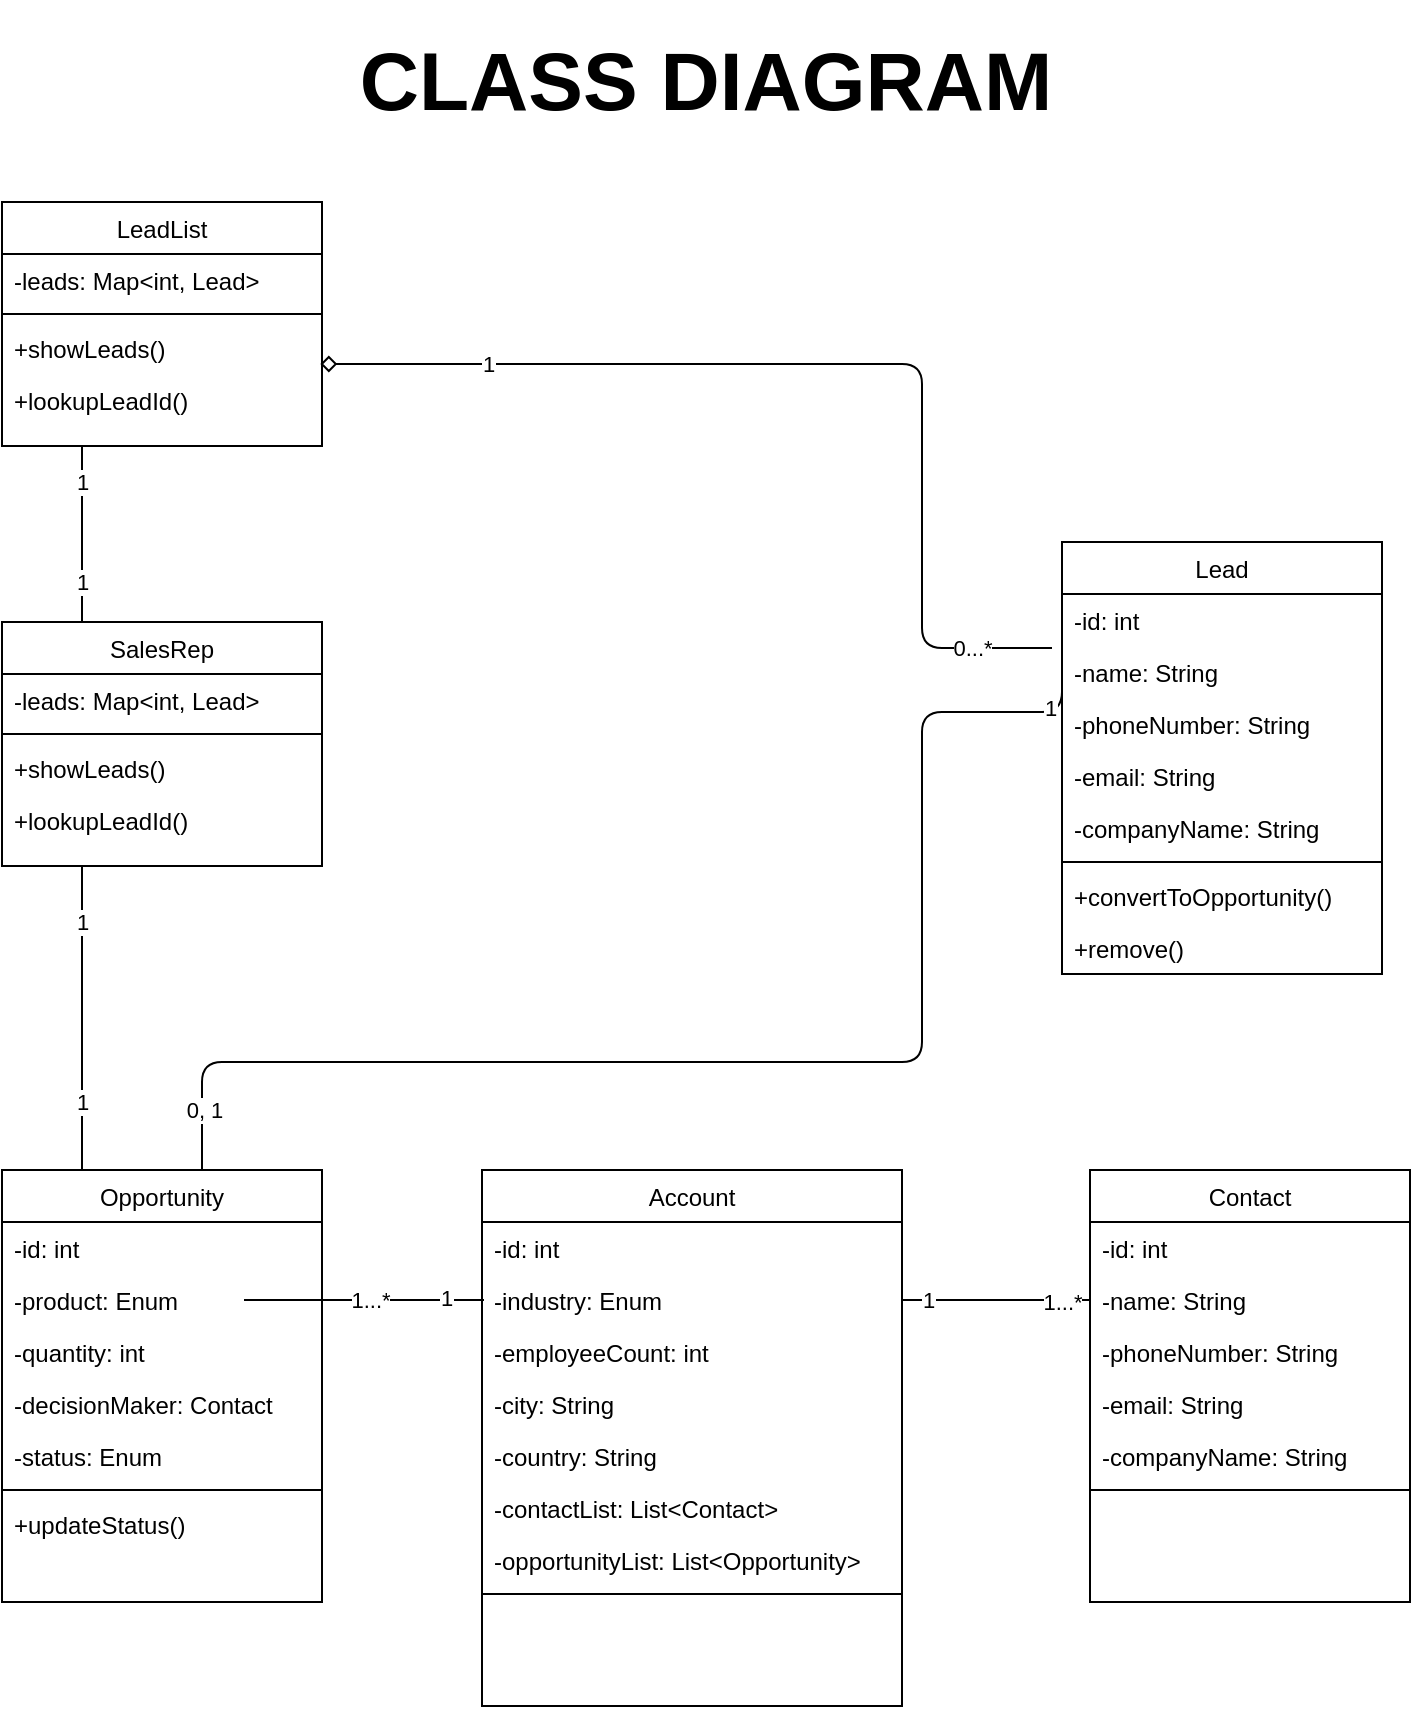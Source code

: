 <mxfile version="14.2.7" type="device"><diagram id="ShRqjvcbMNRCLnZV4lW2" name="Page-1"><mxGraphModel dx="4382" dy="1905" grid="1" gridSize="10" guides="1" tooltips="1" connect="1" arrows="1" fold="1" page="1" pageScale="1" pageWidth="827" pageHeight="1169" math="0" shadow="0"><root><mxCell id="0"/><mxCell id="1" parent="0"/><mxCell id="ehB1fU_HBd_aKXPBFQE8-203" value="Lead" style="swimlane;fontStyle=0;align=center;verticalAlign=top;childLayout=stackLayout;horizontal=1;startSize=26;horizontalStack=0;resizeParent=1;resizeLast=0;collapsible=1;marginBottom=0;rounded=0;shadow=0;strokeWidth=1;" vertex="1" parent="1"><mxGeometry x="-235" y="290" width="160" height="216" as="geometry"><mxRectangle x="550" y="140" width="160" height="26" as="alternateBounds"/></mxGeometry></mxCell><mxCell id="ehB1fU_HBd_aKXPBFQE8-204" value="-id: int" style="text;align=left;verticalAlign=top;spacingLeft=4;spacingRight=4;overflow=hidden;rotatable=0;points=[[0,0.5],[1,0.5]];portConstraint=eastwest;" vertex="1" parent="ehB1fU_HBd_aKXPBFQE8-203"><mxGeometry y="26" width="160" height="26" as="geometry"/></mxCell><mxCell id="ehB1fU_HBd_aKXPBFQE8-205" value="-name: String" style="text;align=left;verticalAlign=top;spacingLeft=4;spacingRight=4;overflow=hidden;rotatable=0;points=[[0,0.5],[1,0.5]];portConstraint=eastwest;" vertex="1" parent="ehB1fU_HBd_aKXPBFQE8-203"><mxGeometry y="52" width="160" height="26" as="geometry"/></mxCell><mxCell id="ehB1fU_HBd_aKXPBFQE8-206" value="-phoneNumber: String" style="text;align=left;verticalAlign=top;spacingLeft=4;spacingRight=4;overflow=hidden;rotatable=0;points=[[0,0.5],[1,0.5]];portConstraint=eastwest;rounded=0;shadow=0;html=0;" vertex="1" parent="ehB1fU_HBd_aKXPBFQE8-203"><mxGeometry y="78" width="160" height="26" as="geometry"/></mxCell><mxCell id="ehB1fU_HBd_aKXPBFQE8-207" value="-email: String" style="text;align=left;verticalAlign=top;spacingLeft=4;spacingRight=4;overflow=hidden;rotatable=0;points=[[0,0.5],[1,0.5]];portConstraint=eastwest;rounded=0;shadow=0;html=0;" vertex="1" parent="ehB1fU_HBd_aKXPBFQE8-203"><mxGeometry y="104" width="160" height="26" as="geometry"/></mxCell><mxCell id="ehB1fU_HBd_aKXPBFQE8-208" value="-companyName: String" style="text;align=left;verticalAlign=top;spacingLeft=4;spacingRight=4;overflow=hidden;rotatable=0;points=[[0,0.5],[1,0.5]];portConstraint=eastwest;rounded=0;shadow=0;html=0;" vertex="1" parent="ehB1fU_HBd_aKXPBFQE8-203"><mxGeometry y="130" width="160" height="26" as="geometry"/></mxCell><mxCell id="ehB1fU_HBd_aKXPBFQE8-209" value="" style="line;html=1;strokeWidth=1;align=left;verticalAlign=middle;spacingTop=-1;spacingLeft=3;spacingRight=3;rotatable=0;labelPosition=right;points=[];portConstraint=eastwest;" vertex="1" parent="ehB1fU_HBd_aKXPBFQE8-203"><mxGeometry y="156" width="160" height="8" as="geometry"/></mxCell><mxCell id="ehB1fU_HBd_aKXPBFQE8-210" value="+convertToOpportunity()" style="text;align=left;verticalAlign=top;spacingLeft=4;spacingRight=4;overflow=hidden;rotatable=0;points=[[0,0.5],[1,0.5]];portConstraint=eastwest;" vertex="1" parent="ehB1fU_HBd_aKXPBFQE8-203"><mxGeometry y="164" width="160" height="26" as="geometry"/></mxCell><mxCell id="ehB1fU_HBd_aKXPBFQE8-211" value="+remove()" style="text;align=left;verticalAlign=top;spacingLeft=4;spacingRight=4;overflow=hidden;rotatable=0;points=[[0,0.5],[1,0.5]];portConstraint=eastwest;" vertex="1" parent="ehB1fU_HBd_aKXPBFQE8-203"><mxGeometry y="190" width="160" height="26" as="geometry"/></mxCell><mxCell id="ehB1fU_HBd_aKXPBFQE8-212" value="Account" style="swimlane;fontStyle=0;align=center;verticalAlign=top;childLayout=stackLayout;horizontal=1;startSize=26;horizontalStack=0;resizeParent=1;resizeLast=0;collapsible=1;marginBottom=0;rounded=0;shadow=0;strokeWidth=1;" vertex="1" parent="1"><mxGeometry x="-525" y="604" width="210" height="268" as="geometry"><mxRectangle x="550" y="140" width="160" height="26" as="alternateBounds"/></mxGeometry></mxCell><mxCell id="ehB1fU_HBd_aKXPBFQE8-213" value="-id: int" style="text;align=left;verticalAlign=top;spacingLeft=4;spacingRight=4;overflow=hidden;rotatable=0;points=[[0,0.5],[1,0.5]];portConstraint=eastwest;" vertex="1" parent="ehB1fU_HBd_aKXPBFQE8-212"><mxGeometry y="26" width="210" height="26" as="geometry"/></mxCell><mxCell id="ehB1fU_HBd_aKXPBFQE8-214" value="-industry: Enum" style="text;align=left;verticalAlign=top;spacingLeft=4;spacingRight=4;overflow=hidden;rotatable=0;points=[[0,0.5],[1,0.5]];portConstraint=eastwest;rounded=0;shadow=0;html=0;" vertex="1" parent="ehB1fU_HBd_aKXPBFQE8-212"><mxGeometry y="52" width="210" height="26" as="geometry"/></mxCell><mxCell id="ehB1fU_HBd_aKXPBFQE8-215" value="-employeeCount: int" style="text;align=left;verticalAlign=top;spacingLeft=4;spacingRight=4;overflow=hidden;rotatable=0;points=[[0,0.5],[1,0.5]];portConstraint=eastwest;rounded=0;shadow=0;html=0;" vertex="1" parent="ehB1fU_HBd_aKXPBFQE8-212"><mxGeometry y="78" width="210" height="26" as="geometry"/></mxCell><mxCell id="ehB1fU_HBd_aKXPBFQE8-216" value="-city: String" style="text;align=left;verticalAlign=top;spacingLeft=4;spacingRight=4;overflow=hidden;rotatable=0;points=[[0,0.5],[1,0.5]];portConstraint=eastwest;rounded=0;shadow=0;html=0;" vertex="1" parent="ehB1fU_HBd_aKXPBFQE8-212"><mxGeometry y="104" width="210" height="26" as="geometry"/></mxCell><mxCell id="ehB1fU_HBd_aKXPBFQE8-217" value="-country: String" style="text;align=left;verticalAlign=top;spacingLeft=4;spacingRight=4;overflow=hidden;rotatable=0;points=[[0,0.5],[1,0.5]];portConstraint=eastwest;rounded=0;shadow=0;html=0;" vertex="1" parent="ehB1fU_HBd_aKXPBFQE8-212"><mxGeometry y="130" width="210" height="26" as="geometry"/></mxCell><mxCell id="ehB1fU_HBd_aKXPBFQE8-218" value="-contactList: List&lt;Contact&gt;" style="text;align=left;verticalAlign=top;spacingLeft=4;spacingRight=4;overflow=hidden;rotatable=0;points=[[0,0.5],[1,0.5]];portConstraint=eastwest;rounded=0;shadow=0;html=0;" vertex="1" parent="ehB1fU_HBd_aKXPBFQE8-212"><mxGeometry y="156" width="210" height="26" as="geometry"/></mxCell><mxCell id="ehB1fU_HBd_aKXPBFQE8-219" value="-opportunityList: List&lt;Opportunity&gt;" style="text;align=left;verticalAlign=top;spacingLeft=4;spacingRight=4;overflow=hidden;rotatable=0;points=[[0,0.5],[1,0.5]];portConstraint=eastwest;rounded=0;shadow=0;html=0;" vertex="1" parent="ehB1fU_HBd_aKXPBFQE8-212"><mxGeometry y="182" width="210" height="26" as="geometry"/></mxCell><mxCell id="ehB1fU_HBd_aKXPBFQE8-220" value="" style="line;html=1;strokeWidth=1;align=left;verticalAlign=middle;spacingTop=-1;spacingLeft=3;spacingRight=3;rotatable=0;labelPosition=right;points=[];portConstraint=eastwest;" vertex="1" parent="ehB1fU_HBd_aKXPBFQE8-212"><mxGeometry y="208" width="210" height="8" as="geometry"/></mxCell><mxCell id="ehB1fU_HBd_aKXPBFQE8-272" style="edgeStyle=orthogonalEdgeStyle;rounded=0;orthogonalLoop=1;jettySize=auto;html=1;exitX=0.25;exitY=0;exitDx=0;exitDy=0;entryX=0.25;entryY=1;entryDx=0;entryDy=0;endArrow=none;endFill=0;" edge="1" parent="1" source="ehB1fU_HBd_aKXPBFQE8-221" target="ehB1fU_HBd_aKXPBFQE8-258"><mxGeometry relative="1" as="geometry"/></mxCell><mxCell id="ehB1fU_HBd_aKXPBFQE8-273" value="1" style="edgeLabel;html=1;align=center;verticalAlign=middle;resizable=0;points=[];" vertex="1" connectable="0" parent="ehB1fU_HBd_aKXPBFQE8-272"><mxGeometry x="0.789" y="-3" relative="1" as="geometry"><mxPoint x="-3" y="12" as="offset"/></mxGeometry></mxCell><mxCell id="ehB1fU_HBd_aKXPBFQE8-274" value="1" style="edgeLabel;html=1;align=center;verticalAlign=middle;resizable=0;points=[];" vertex="1" connectable="0" parent="ehB1fU_HBd_aKXPBFQE8-272"><mxGeometry x="-0.737" y="-1" relative="1" as="geometry"><mxPoint x="-1" y="-14" as="offset"/></mxGeometry></mxCell><mxCell id="ehB1fU_HBd_aKXPBFQE8-221" value="Opportunity" style="swimlane;fontStyle=0;align=center;verticalAlign=top;childLayout=stackLayout;horizontal=1;startSize=26;horizontalStack=0;resizeParent=1;resizeLast=0;collapsible=1;marginBottom=0;rounded=0;shadow=0;strokeWidth=1;" vertex="1" parent="1"><mxGeometry x="-765" y="604" width="160" height="216" as="geometry"><mxRectangle x="550" y="140" width="160" height="26" as="alternateBounds"/></mxGeometry></mxCell><mxCell id="ehB1fU_HBd_aKXPBFQE8-222" value="-id: int" style="text;align=left;verticalAlign=top;spacingLeft=4;spacingRight=4;overflow=hidden;rotatable=0;points=[[0,0.5],[1,0.5]];portConstraint=eastwest;" vertex="1" parent="ehB1fU_HBd_aKXPBFQE8-221"><mxGeometry y="26" width="160" height="26" as="geometry"/></mxCell><mxCell id="ehB1fU_HBd_aKXPBFQE8-223" value="-product: Enum" style="text;align=left;verticalAlign=top;spacingLeft=4;spacingRight=4;overflow=hidden;rotatable=0;points=[[0,0.5],[1,0.5]];portConstraint=eastwest;" vertex="1" parent="ehB1fU_HBd_aKXPBFQE8-221"><mxGeometry y="52" width="160" height="26" as="geometry"/></mxCell><mxCell id="ehB1fU_HBd_aKXPBFQE8-224" value="-quantity: int" style="text;align=left;verticalAlign=top;spacingLeft=4;spacingRight=4;overflow=hidden;rotatable=0;points=[[0,0.5],[1,0.5]];portConstraint=eastwest;rounded=0;shadow=0;html=0;" vertex="1" parent="ehB1fU_HBd_aKXPBFQE8-221"><mxGeometry y="78" width="160" height="26" as="geometry"/></mxCell><mxCell id="ehB1fU_HBd_aKXPBFQE8-225" value="-decisionMaker: Contact" style="text;align=left;verticalAlign=top;spacingLeft=4;spacingRight=4;overflow=hidden;rotatable=0;points=[[0,0.5],[1,0.5]];portConstraint=eastwest;rounded=0;shadow=0;html=0;" vertex="1" parent="ehB1fU_HBd_aKXPBFQE8-221"><mxGeometry y="104" width="160" height="26" as="geometry"/></mxCell><mxCell id="ehB1fU_HBd_aKXPBFQE8-226" value="-status: Enum" style="text;align=left;verticalAlign=top;spacingLeft=4;spacingRight=4;overflow=hidden;rotatable=0;points=[[0,0.5],[1,0.5]];portConstraint=eastwest;rounded=0;shadow=0;html=0;" vertex="1" parent="ehB1fU_HBd_aKXPBFQE8-221"><mxGeometry y="130" width="160" height="26" as="geometry"/></mxCell><mxCell id="ehB1fU_HBd_aKXPBFQE8-227" value="" style="line;html=1;strokeWidth=1;align=left;verticalAlign=middle;spacingTop=-1;spacingLeft=3;spacingRight=3;rotatable=0;labelPosition=right;points=[];portConstraint=eastwest;" vertex="1" parent="ehB1fU_HBd_aKXPBFQE8-221"><mxGeometry y="156" width="160" height="8" as="geometry"/></mxCell><mxCell id="ehB1fU_HBd_aKXPBFQE8-228" value="+updateStatus()" style="text;align=left;verticalAlign=top;spacingLeft=4;spacingRight=4;overflow=hidden;rotatable=0;points=[[0,0.5],[1,0.5]];portConstraint=eastwest;" vertex="1" parent="ehB1fU_HBd_aKXPBFQE8-221"><mxGeometry y="164" width="160" height="26" as="geometry"/></mxCell><mxCell id="ehB1fU_HBd_aKXPBFQE8-229" value="Contact" style="swimlane;fontStyle=0;align=center;verticalAlign=top;childLayout=stackLayout;horizontal=1;startSize=26;horizontalStack=0;resizeParent=1;resizeLast=0;collapsible=1;marginBottom=0;rounded=0;shadow=0;strokeWidth=1;" vertex="1" parent="1"><mxGeometry x="-221" y="604" width="160" height="216" as="geometry"><mxRectangle x="550" y="140" width="160" height="26" as="alternateBounds"/></mxGeometry></mxCell><mxCell id="ehB1fU_HBd_aKXPBFQE8-230" value="-id: int" style="text;align=left;verticalAlign=top;spacingLeft=4;spacingRight=4;overflow=hidden;rotatable=0;points=[[0,0.5],[1,0.5]];portConstraint=eastwest;" vertex="1" parent="ehB1fU_HBd_aKXPBFQE8-229"><mxGeometry y="26" width="160" height="26" as="geometry"/></mxCell><mxCell id="ehB1fU_HBd_aKXPBFQE8-231" value="-name: String" style="text;align=left;verticalAlign=top;spacingLeft=4;spacingRight=4;overflow=hidden;rotatable=0;points=[[0,0.5],[1,0.5]];portConstraint=eastwest;" vertex="1" parent="ehB1fU_HBd_aKXPBFQE8-229"><mxGeometry y="52" width="160" height="26" as="geometry"/></mxCell><mxCell id="ehB1fU_HBd_aKXPBFQE8-232" value="-phoneNumber: String" style="text;align=left;verticalAlign=top;spacingLeft=4;spacingRight=4;overflow=hidden;rotatable=0;points=[[0,0.5],[1,0.5]];portConstraint=eastwest;rounded=0;shadow=0;html=0;" vertex="1" parent="ehB1fU_HBd_aKXPBFQE8-229"><mxGeometry y="78" width="160" height="26" as="geometry"/></mxCell><mxCell id="ehB1fU_HBd_aKXPBFQE8-233" value="-email: String" style="text;align=left;verticalAlign=top;spacingLeft=4;spacingRight=4;overflow=hidden;rotatable=0;points=[[0,0.5],[1,0.5]];portConstraint=eastwest;rounded=0;shadow=0;html=0;" vertex="1" parent="ehB1fU_HBd_aKXPBFQE8-229"><mxGeometry y="104" width="160" height="26" as="geometry"/></mxCell><mxCell id="ehB1fU_HBd_aKXPBFQE8-234" value="-companyName: String" style="text;align=left;verticalAlign=top;spacingLeft=4;spacingRight=4;overflow=hidden;rotatable=0;points=[[0,0.5],[1,0.5]];portConstraint=eastwest;rounded=0;shadow=0;html=0;" vertex="1" parent="ehB1fU_HBd_aKXPBFQE8-229"><mxGeometry y="130" width="160" height="26" as="geometry"/></mxCell><mxCell id="ehB1fU_HBd_aKXPBFQE8-235" value="" style="line;html=1;strokeWidth=1;align=left;verticalAlign=middle;spacingTop=-1;spacingLeft=3;spacingRight=3;rotatable=0;labelPosition=right;points=[];portConstraint=eastwest;" vertex="1" parent="ehB1fU_HBd_aKXPBFQE8-229"><mxGeometry y="156" width="160" height="8" as="geometry"/></mxCell><mxCell id="ehB1fU_HBd_aKXPBFQE8-275" style="edgeStyle=orthogonalEdgeStyle;rounded=0;orthogonalLoop=1;jettySize=auto;html=1;exitX=0.25;exitY=1;exitDx=0;exitDy=0;entryX=0.25;entryY=0;entryDx=0;entryDy=0;endArrow=none;endFill=0;" edge="1" parent="1" source="ehB1fU_HBd_aKXPBFQE8-236" target="ehB1fU_HBd_aKXPBFQE8-258"><mxGeometry relative="1" as="geometry"/></mxCell><mxCell id="ehB1fU_HBd_aKXPBFQE8-276" value="1" style="edgeLabel;html=1;align=center;verticalAlign=middle;resizable=0;points=[];" vertex="1" connectable="0" parent="ehB1fU_HBd_aKXPBFQE8-275"><mxGeometry x="-0.606" relative="1" as="geometry"><mxPoint as="offset"/></mxGeometry></mxCell><mxCell id="ehB1fU_HBd_aKXPBFQE8-277" value="1" style="edgeLabel;html=1;align=center;verticalAlign=middle;resizable=0;points=[];" vertex="1" connectable="0" parent="ehB1fU_HBd_aKXPBFQE8-275"><mxGeometry x="0.682" relative="1" as="geometry"><mxPoint y="-6" as="offset"/></mxGeometry></mxCell><mxCell id="ehB1fU_HBd_aKXPBFQE8-236" value="LeadList" style="swimlane;fontStyle=0;align=center;verticalAlign=top;childLayout=stackLayout;horizontal=1;startSize=26;horizontalStack=0;resizeParent=1;resizeLast=0;collapsible=1;marginBottom=0;rounded=0;shadow=0;strokeWidth=1;" vertex="1" parent="1"><mxGeometry x="-765" y="120" width="160" height="122" as="geometry"><mxRectangle x="550" y="140" width="160" height="26" as="alternateBounds"/></mxGeometry></mxCell><mxCell id="ehB1fU_HBd_aKXPBFQE8-237" value="-leads: Map&lt;int, Lead&gt;" style="text;align=left;verticalAlign=top;spacingLeft=4;spacingRight=4;overflow=hidden;rotatable=0;points=[[0,0.5],[1,0.5]];portConstraint=eastwest;" vertex="1" parent="ehB1fU_HBd_aKXPBFQE8-236"><mxGeometry y="26" width="160" height="26" as="geometry"/></mxCell><mxCell id="ehB1fU_HBd_aKXPBFQE8-238" value="" style="line;html=1;strokeWidth=1;align=left;verticalAlign=middle;spacingTop=-1;spacingLeft=3;spacingRight=3;rotatable=0;labelPosition=right;points=[];portConstraint=eastwest;" vertex="1" parent="ehB1fU_HBd_aKXPBFQE8-236"><mxGeometry y="52" width="160" height="8" as="geometry"/></mxCell><mxCell id="ehB1fU_HBd_aKXPBFQE8-239" value="+showLeads()" style="text;align=left;verticalAlign=top;spacingLeft=4;spacingRight=4;overflow=hidden;rotatable=0;points=[[0,0.5],[1,0.5]];portConstraint=eastwest;" vertex="1" parent="ehB1fU_HBd_aKXPBFQE8-236"><mxGeometry y="60" width="160" height="26" as="geometry"/></mxCell><mxCell id="ehB1fU_HBd_aKXPBFQE8-240" value="+lookupLeadId()" style="text;align=left;verticalAlign=top;spacingLeft=4;spacingRight=4;overflow=hidden;rotatable=0;points=[[0,0.5],[1,0.5]];portConstraint=eastwest;" vertex="1" parent="ehB1fU_HBd_aKXPBFQE8-236"><mxGeometry y="86" width="160" height="26" as="geometry"/></mxCell><mxCell id="ehB1fU_HBd_aKXPBFQE8-241" value="" style="endArrow=none;html=1;exitX=0.995;exitY=-0.192;exitDx=0;exitDy=0;exitPerimeter=0;endFill=0;endSize=6;startArrow=diamond;startFill=0;targetPerimeterSpacing=0;sourcePerimeterSpacing=0;edgeStyle=orthogonalEdgeStyle;" edge="1" parent="1" source="ehB1fU_HBd_aKXPBFQE8-240"><mxGeometry width="50" height="50" relative="1" as="geometry"><mxPoint x="-465" y="690" as="sourcePoint"/><mxPoint x="-240" y="343" as="targetPoint"/><Array as="points"><mxPoint x="-305" y="201"/><mxPoint x="-305" y="343"/></Array></mxGeometry></mxCell><mxCell id="ehB1fU_HBd_aKXPBFQE8-242" value="1" style="edgeLabel;html=1;align=center;verticalAlign=middle;resizable=0;points=[];" vertex="1" connectable="0" parent="ehB1fU_HBd_aKXPBFQE8-241"><mxGeometry x="-0.667" relative="1" as="geometry"><mxPoint x="-1" as="offset"/></mxGeometry></mxCell><mxCell id="ehB1fU_HBd_aKXPBFQE8-243" value="0...*" style="edgeLabel;html=1;align=center;verticalAlign=middle;resizable=0;points=[];" vertex="1" connectable="0" parent="ehB1fU_HBd_aKXPBFQE8-241"><mxGeometry x="0.812" relative="1" as="geometry"><mxPoint x="8" as="offset"/></mxGeometry></mxCell><mxCell id="ehB1fU_HBd_aKXPBFQE8-244" value="" style="endArrow=none;html=1;entryX=0;entryY=0.5;entryDx=0;entryDy=0;edgeStyle=orthogonalEdgeStyle;" edge="1" parent="1" source="ehB1fU_HBd_aKXPBFQE8-221" target="ehB1fU_HBd_aKXPBFQE8-205"><mxGeometry width="50" height="50" relative="1" as="geometry"><mxPoint x="-715" y="594" as="sourcePoint"/><mxPoint x="-415" y="584" as="targetPoint"/><Array as="points"><mxPoint x="-665" y="550"/><mxPoint x="-305" y="550"/><mxPoint x="-305" y="375"/><mxPoint x="-235" y="375"/></Array></mxGeometry></mxCell><mxCell id="ehB1fU_HBd_aKXPBFQE8-245" value="0, 1" style="edgeLabel;html=1;align=center;verticalAlign=middle;resizable=0;points=[];" vertex="1" connectable="0" parent="ehB1fU_HBd_aKXPBFQE8-244"><mxGeometry x="-0.911" y="-1" relative="1" as="geometry"><mxPoint as="offset"/></mxGeometry></mxCell><mxCell id="ehB1fU_HBd_aKXPBFQE8-246" value="1" style="edgeLabel;html=1;align=center;verticalAlign=middle;resizable=0;points=[];" vertex="1" connectable="0" parent="ehB1fU_HBd_aKXPBFQE8-244"><mxGeometry x="0.939" y="2" relative="1" as="geometry"><mxPoint x="-6" as="offset"/></mxGeometry></mxCell><mxCell id="ehB1fU_HBd_aKXPBFQE8-247" style="edgeStyle=orthogonalEdgeStyle;rounded=0;orthogonalLoop=1;jettySize=auto;html=1;entryX=0;entryY=0.5;entryDx=0;entryDy=0;startArrow=none;startFill=0;sourcePerimeterSpacing=0;endArrow=none;endFill=0;endSize=6;targetPerimeterSpacing=0;" edge="1" parent="1"><mxGeometry relative="1" as="geometry"><mxPoint x="-644" y="669" as="sourcePoint"/><mxPoint x="-524" y="669" as="targetPoint"/></mxGeometry></mxCell><mxCell id="ehB1fU_HBd_aKXPBFQE8-248" value="1" style="edgeLabel;html=1;align=center;verticalAlign=middle;resizable=0;points=[];" vertex="1" connectable="0" parent="ehB1fU_HBd_aKXPBFQE8-247"><mxGeometry x="0.671" y="1" relative="1" as="geometry"><mxPoint as="offset"/></mxGeometry></mxCell><mxCell id="ehB1fU_HBd_aKXPBFQE8-249" value="1...*" style="edgeLabel;html=1;align=center;verticalAlign=middle;resizable=0;points=[];" vertex="1" connectable="0" parent="ehB1fU_HBd_aKXPBFQE8-247"><mxGeometry x="-0.741" relative="1" as="geometry"><mxPoint x="47" as="offset"/></mxGeometry></mxCell><mxCell id="ehB1fU_HBd_aKXPBFQE8-250" style="edgeStyle=orthogonalEdgeStyle;rounded=0;orthogonalLoop=1;jettySize=auto;html=1;entryX=0;entryY=0.5;entryDx=0;entryDy=0;startArrow=none;startFill=0;sourcePerimeterSpacing=0;endArrow=none;endFill=0;endSize=6;targetPerimeterSpacing=0;exitX=1;exitY=0.5;exitDx=0;exitDy=0;" edge="1" parent="1" source="ehB1fU_HBd_aKXPBFQE8-214" target="ehB1fU_HBd_aKXPBFQE8-231"><mxGeometry relative="1" as="geometry"><mxPoint x="-634" y="679" as="sourcePoint"/><mxPoint x="-514" y="679" as="targetPoint"/></mxGeometry></mxCell><mxCell id="ehB1fU_HBd_aKXPBFQE8-251" value="1" style="edgeLabel;html=1;align=center;verticalAlign=middle;resizable=0;points=[];" vertex="1" connectable="0" parent="ehB1fU_HBd_aKXPBFQE8-250"><mxGeometry x="-0.726" relative="1" as="geometry"><mxPoint as="offset"/></mxGeometry></mxCell><mxCell id="ehB1fU_HBd_aKXPBFQE8-252" value="1...*" style="edgeLabel;html=1;align=center;verticalAlign=middle;resizable=0;points=[];" vertex="1" connectable="0" parent="ehB1fU_HBd_aKXPBFQE8-250"><mxGeometry x="0.691" y="-1" relative="1" as="geometry"><mxPoint as="offset"/></mxGeometry></mxCell><mxCell id="ehB1fU_HBd_aKXPBFQE8-258" value="SalesRep" style="swimlane;fontStyle=0;align=center;verticalAlign=top;childLayout=stackLayout;horizontal=1;startSize=26;horizontalStack=0;resizeParent=1;resizeLast=0;collapsible=1;marginBottom=0;rounded=0;shadow=0;strokeWidth=1;" vertex="1" parent="1"><mxGeometry x="-765" y="330" width="160" height="122" as="geometry"><mxRectangle x="550" y="140" width="160" height="26" as="alternateBounds"/></mxGeometry></mxCell><mxCell id="ehB1fU_HBd_aKXPBFQE8-259" value="-leads: Map&lt;int, Lead&gt;" style="text;align=left;verticalAlign=top;spacingLeft=4;spacingRight=4;overflow=hidden;rotatable=0;points=[[0,0.5],[1,0.5]];portConstraint=eastwest;" vertex="1" parent="ehB1fU_HBd_aKXPBFQE8-258"><mxGeometry y="26" width="160" height="26" as="geometry"/></mxCell><mxCell id="ehB1fU_HBd_aKXPBFQE8-260" value="" style="line;html=1;strokeWidth=1;align=left;verticalAlign=middle;spacingTop=-1;spacingLeft=3;spacingRight=3;rotatable=0;labelPosition=right;points=[];portConstraint=eastwest;" vertex="1" parent="ehB1fU_HBd_aKXPBFQE8-258"><mxGeometry y="52" width="160" height="8" as="geometry"/></mxCell><mxCell id="ehB1fU_HBd_aKXPBFQE8-261" value="+showLeads()" style="text;align=left;verticalAlign=top;spacingLeft=4;spacingRight=4;overflow=hidden;rotatable=0;points=[[0,0.5],[1,0.5]];portConstraint=eastwest;" vertex="1" parent="ehB1fU_HBd_aKXPBFQE8-258"><mxGeometry y="60" width="160" height="26" as="geometry"/></mxCell><mxCell id="ehB1fU_HBd_aKXPBFQE8-262" value="+lookupLeadId()" style="text;align=left;verticalAlign=top;spacingLeft=4;spacingRight=4;overflow=hidden;rotatable=0;points=[[0,0.5],[1,0.5]];portConstraint=eastwest;" vertex="1" parent="ehB1fU_HBd_aKXPBFQE8-258"><mxGeometry y="86" width="160" height="26" as="geometry"/></mxCell><mxCell id="ehB1fU_HBd_aKXPBFQE8-278" value="&lt;h1&gt;&lt;font style=&quot;font-size: 41px&quot;&gt;CLASS DIAGRAM&lt;/font&gt;&lt;/h1&gt;" style="text;html=1;strokeColor=none;fillColor=none;align=center;verticalAlign=middle;whiteSpace=wrap;rounded=0;" vertex="1" parent="1"><mxGeometry x="-688" y="50" width="550" height="20" as="geometry"/></mxCell></root></mxGraphModel></diagram></mxfile>